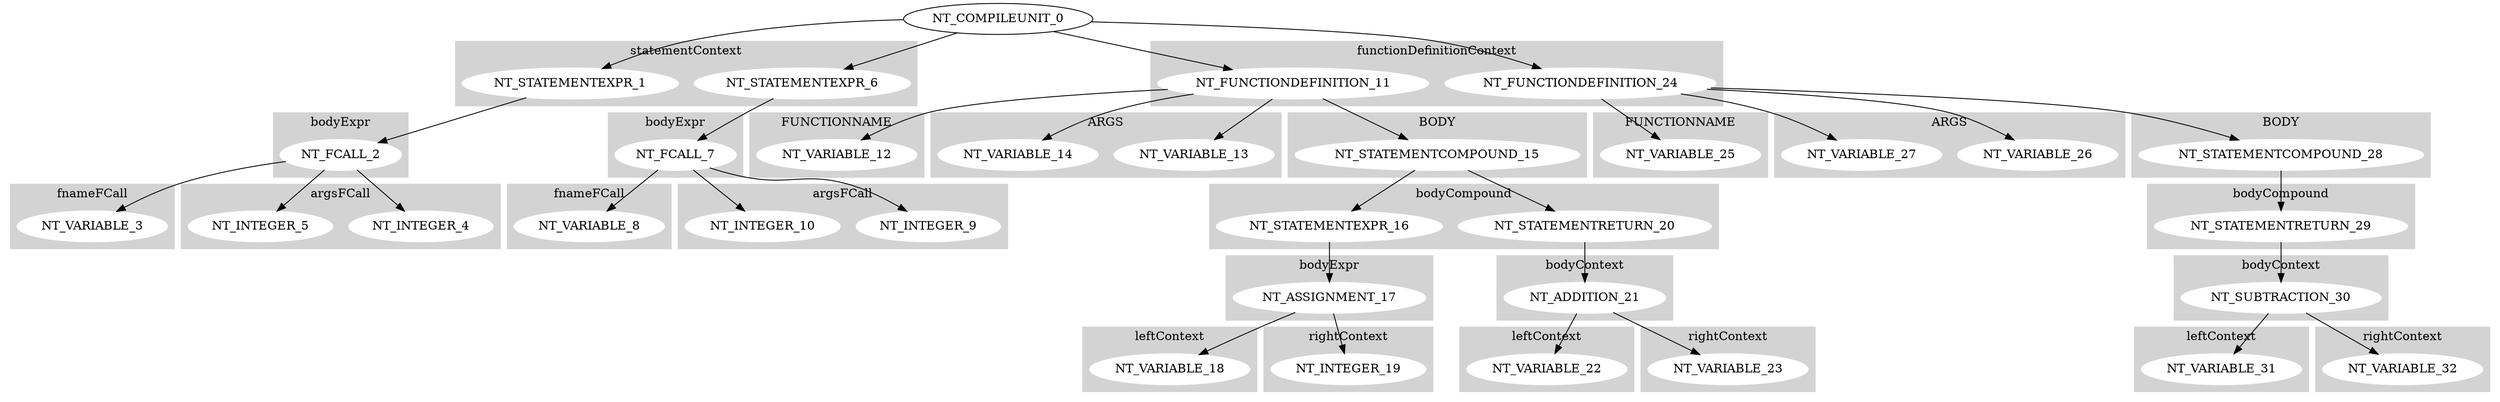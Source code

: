 digraph G{
subgraph cluster0 {
node [style=filled,color=white];
style=filled;
color=lightgrey;
NT_STATEMENTEXPR_1;NT_STATEMENTEXPR_6;
label = "statementContext";
}
subgraph cluster1 {
node [style=filled,color=white];
style=filled;
color=lightgrey;
NT_FUNCTIONDEFINITION_11;NT_FUNCTIONDEFINITION_24;
label = "functionDefinitionContext";
}
NT_COMPILEUNIT_0->NT_STATEMENTEXPR_1;
subgraph cluster2 {
node [style=filled,color=white];
style=filled;
color=lightgrey;
NT_FCALL_2;
label = "bodyExpr";
}
NT_STATEMENTEXPR_1->NT_FCALL_2;
subgraph cluster3 {
node [style=filled,color=white];
style=filled;
color=lightgrey;
NT_VARIABLE_3;
label = "fnameFCall";
}
subgraph cluster4 {
node [style=filled,color=white];
style=filled;
color=lightgrey;
NT_INTEGER_4;NT_INTEGER_5;
label = "argsFCall";
}
NT_FCALL_2->NT_VARIABLE_3;
NT_FCALL_2->NT_INTEGER_4;
NT_FCALL_2->NT_INTEGER_5;
NT_COMPILEUNIT_0->NT_STATEMENTEXPR_6;
subgraph cluster5 {
node [style=filled,color=white];
style=filled;
color=lightgrey;
NT_FCALL_7;
label = "bodyExpr";
}
NT_STATEMENTEXPR_6->NT_FCALL_7;
subgraph cluster6 {
node [style=filled,color=white];
style=filled;
color=lightgrey;
NT_VARIABLE_8;
label = "fnameFCall";
}
subgraph cluster7 {
node [style=filled,color=white];
style=filled;
color=lightgrey;
NT_INTEGER_9;NT_INTEGER_10;
label = "argsFCall";
}
NT_FCALL_7->NT_VARIABLE_8;
NT_FCALL_7->NT_INTEGER_9;
NT_FCALL_7->NT_INTEGER_10;
NT_COMPILEUNIT_0->NT_FUNCTIONDEFINITION_11;
subgraph cluster8 {
node [style=filled,color=white];
style=filled;
color=lightgrey;
NT_VARIABLE_12;
label = "FUNCTIONNAME";
}
subgraph cluster9 {
node [style=filled,color=white];
style=filled;
color=lightgrey;
NT_VARIABLE_13;NT_VARIABLE_14;
label = "ARGS";
}
subgraph cluster10 {
node [style=filled,color=white];
style=filled;
color=lightgrey;
NT_STATEMENTCOMPOUND_15;
label = "BODY";
}
NT_FUNCTIONDEFINITION_11->NT_VARIABLE_12;
NT_FUNCTIONDEFINITION_11->NT_VARIABLE_13;
NT_FUNCTIONDEFINITION_11->NT_VARIABLE_14;
NT_FUNCTIONDEFINITION_11->NT_STATEMENTCOMPOUND_15;
subgraph cluster11 {
node [style=filled,color=white];
style=filled;
color=lightgrey;
NT_STATEMENTEXPR_16;NT_STATEMENTRETURN_20;
label = "bodyCompound";
}
NT_STATEMENTCOMPOUND_15->NT_STATEMENTEXPR_16;
subgraph cluster12 {
node [style=filled,color=white];
style=filled;
color=lightgrey;
NT_ASSIGNMENT_17;
label = "bodyExpr";
}
NT_STATEMENTEXPR_16->NT_ASSIGNMENT_17;
subgraph cluster13 {
node [style=filled,color=white];
style=filled;
color=lightgrey;
NT_VARIABLE_18;
label = "leftContext";
}
subgraph cluster14 {
node [style=filled,color=white];
style=filled;
color=lightgrey;
NT_INTEGER_19;
label = "rightContext";
}
NT_ASSIGNMENT_17->NT_VARIABLE_18;
NT_ASSIGNMENT_17->NT_INTEGER_19;
NT_STATEMENTCOMPOUND_15->NT_STATEMENTRETURN_20;
subgraph cluster15 {
node [style=filled,color=white];
style=filled;
color=lightgrey;
NT_ADDITION_21;
label = "bodyContext";
}
NT_STATEMENTRETURN_20->NT_ADDITION_21;
subgraph cluster16 {
node [style=filled,color=white];
style=filled;
color=lightgrey;
NT_VARIABLE_22;
label = "leftContext";
}
subgraph cluster17 {
node [style=filled,color=white];
style=filled;
color=lightgrey;
NT_VARIABLE_23;
label = "rightContext";
}
NT_ADDITION_21->NT_VARIABLE_22;
NT_ADDITION_21->NT_VARIABLE_23;
NT_COMPILEUNIT_0->NT_FUNCTIONDEFINITION_24;
subgraph cluster18 {
node [style=filled,color=white];
style=filled;
color=lightgrey;
NT_VARIABLE_25;
label = "FUNCTIONNAME";
}
subgraph cluster19 {
node [style=filled,color=white];
style=filled;
color=lightgrey;
NT_VARIABLE_26;NT_VARIABLE_27;
label = "ARGS";
}
subgraph cluster20 {
node [style=filled,color=white];
style=filled;
color=lightgrey;
NT_STATEMENTCOMPOUND_28;
label = "BODY";
}
NT_FUNCTIONDEFINITION_24->NT_VARIABLE_25;
NT_FUNCTIONDEFINITION_24->NT_VARIABLE_26;
NT_FUNCTIONDEFINITION_24->NT_VARIABLE_27;
NT_FUNCTIONDEFINITION_24->NT_STATEMENTCOMPOUND_28;
subgraph cluster21 {
node [style=filled,color=white];
style=filled;
color=lightgrey;
NT_STATEMENTRETURN_29;
label = "bodyCompound";
}
NT_STATEMENTCOMPOUND_28->NT_STATEMENTRETURN_29;
subgraph cluster22 {
node [style=filled,color=white];
style=filled;
color=lightgrey;
NT_SUBTRACTION_30;
label = "bodyContext";
}
NT_STATEMENTRETURN_29->NT_SUBTRACTION_30;
subgraph cluster23 {
node [style=filled,color=white];
style=filled;
color=lightgrey;
NT_VARIABLE_31;
label = "leftContext";
}
subgraph cluster24 {
node [style=filled,color=white];
style=filled;
color=lightgrey;
NT_VARIABLE_32;
label = "rightContext";
}
NT_SUBTRACTION_30->NT_VARIABLE_31;
NT_SUBTRACTION_30->NT_VARIABLE_32;
}
